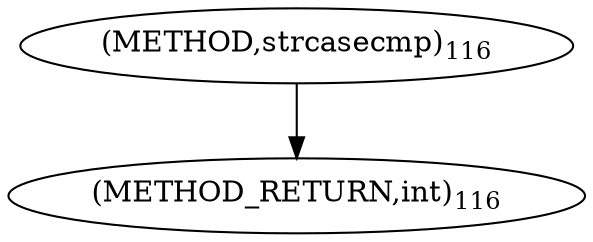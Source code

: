 digraph "strcasecmp" {  
"98964" [label = <(METHOD,strcasecmp)<SUB>116</SUB>> ]
"98967" [label = <(METHOD_RETURN,int)<SUB>116</SUB>> ]
  "98964" -> "98967" 
}

